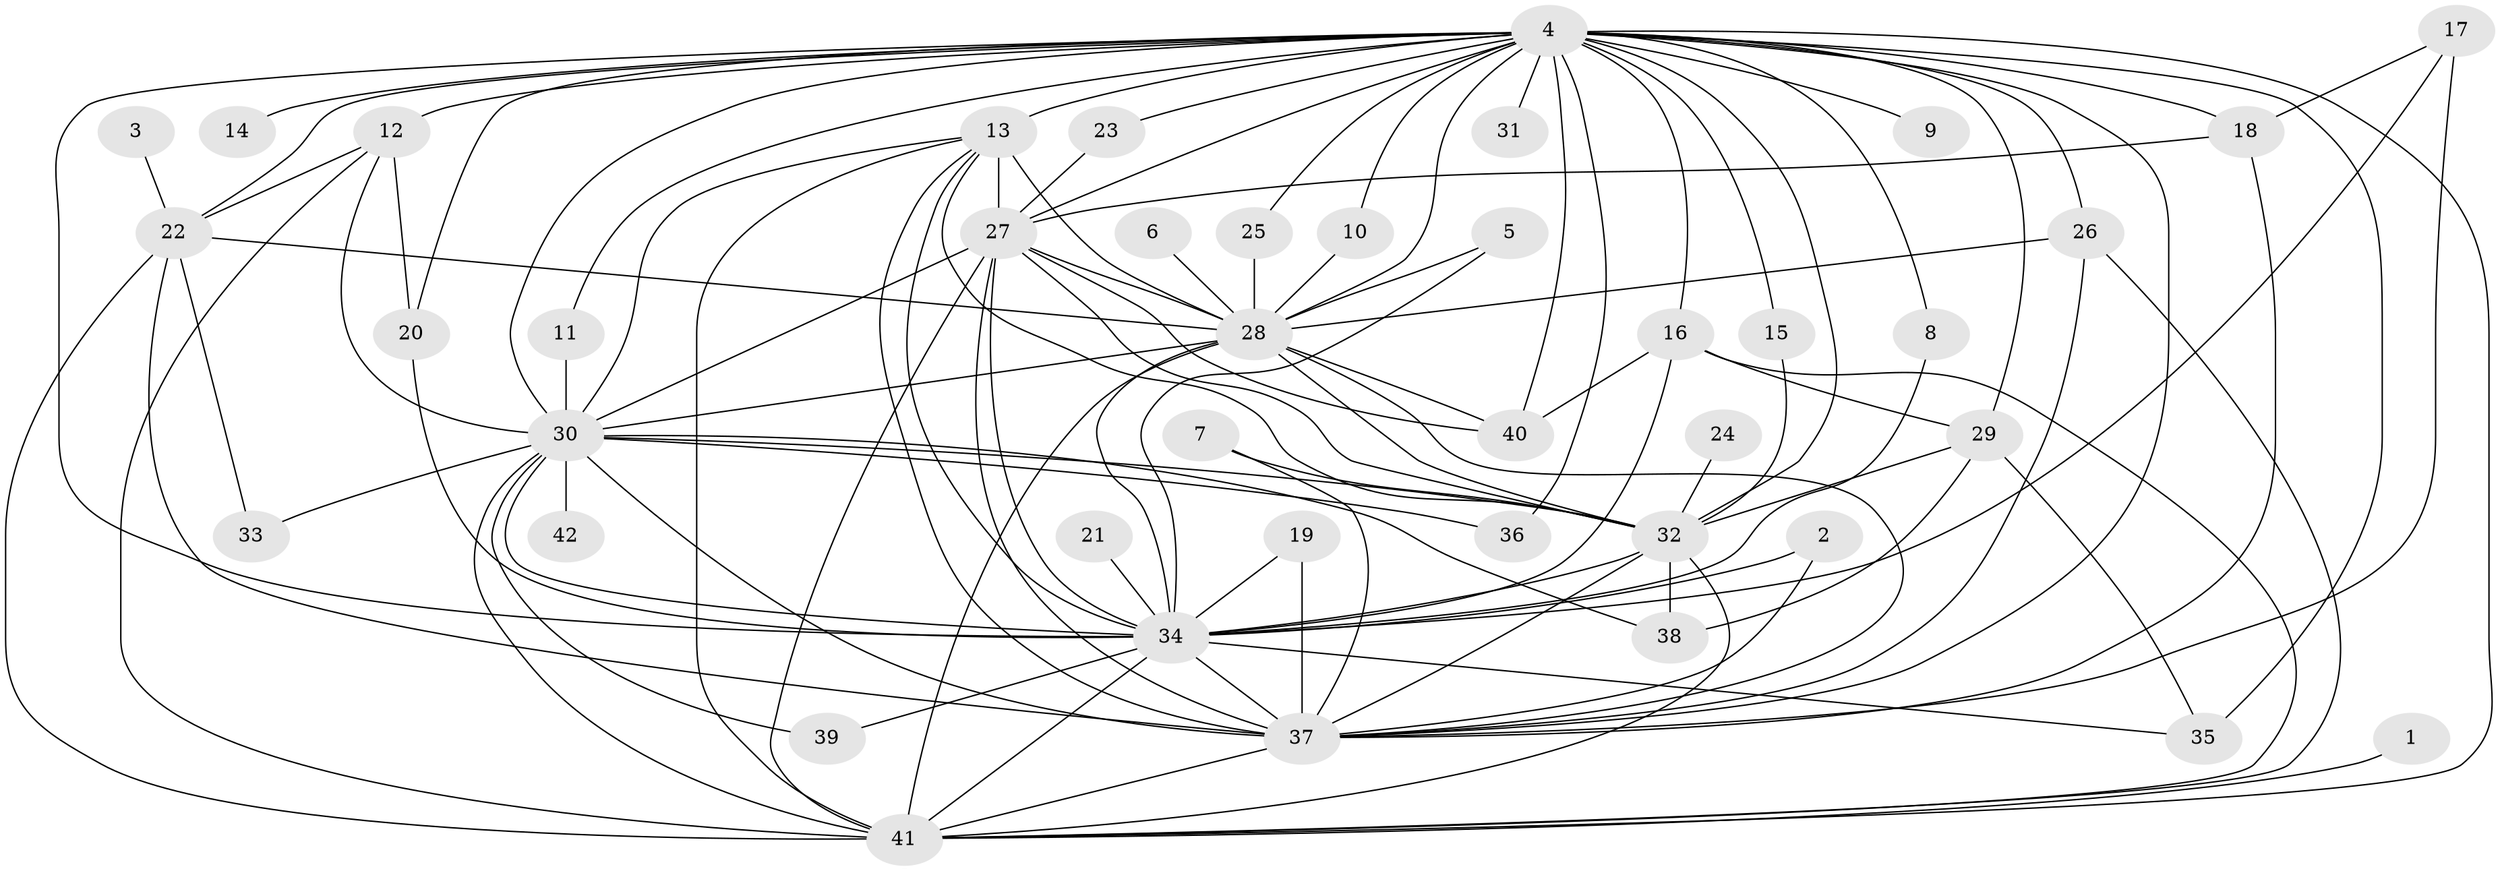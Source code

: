 // original degree distribution, {24: 0.024096385542168676, 23: 0.012048192771084338, 21: 0.024096385542168676, 16: 0.012048192771084338, 11: 0.012048192771084338, 15: 0.012048192771084338, 19: 0.012048192771084338, 18: 0.012048192771084338, 3: 0.21686746987951808, 2: 0.5421686746987951, 4: 0.08433734939759036, 7: 0.012048192771084338, 6: 0.012048192771084338, 5: 0.012048192771084338}
// Generated by graph-tools (version 1.1) at 2025/25/03/09/25 03:25:52]
// undirected, 42 vertices, 108 edges
graph export_dot {
graph [start="1"]
  node [color=gray90,style=filled];
  1;
  2;
  3;
  4;
  5;
  6;
  7;
  8;
  9;
  10;
  11;
  12;
  13;
  14;
  15;
  16;
  17;
  18;
  19;
  20;
  21;
  22;
  23;
  24;
  25;
  26;
  27;
  28;
  29;
  30;
  31;
  32;
  33;
  34;
  35;
  36;
  37;
  38;
  39;
  40;
  41;
  42;
  1 -- 41 [weight=1.0];
  2 -- 34 [weight=1.0];
  2 -- 37 [weight=1.0];
  3 -- 22 [weight=1.0];
  4 -- 8 [weight=1.0];
  4 -- 9 [weight=2.0];
  4 -- 10 [weight=1.0];
  4 -- 11 [weight=1.0];
  4 -- 12 [weight=1.0];
  4 -- 13 [weight=3.0];
  4 -- 14 [weight=1.0];
  4 -- 15 [weight=1.0];
  4 -- 16 [weight=2.0];
  4 -- 18 [weight=1.0];
  4 -- 20 [weight=1.0];
  4 -- 22 [weight=1.0];
  4 -- 23 [weight=1.0];
  4 -- 25 [weight=1.0];
  4 -- 26 [weight=1.0];
  4 -- 27 [weight=3.0];
  4 -- 28 [weight=3.0];
  4 -- 29 [weight=3.0];
  4 -- 30 [weight=2.0];
  4 -- 31 [weight=2.0];
  4 -- 32 [weight=5.0];
  4 -- 34 [weight=2.0];
  4 -- 35 [weight=1.0];
  4 -- 36 [weight=1.0];
  4 -- 37 [weight=2.0];
  4 -- 40 [weight=1.0];
  4 -- 41 [weight=2.0];
  5 -- 28 [weight=1.0];
  5 -- 34 [weight=1.0];
  6 -- 28 [weight=1.0];
  7 -- 32 [weight=1.0];
  7 -- 37 [weight=1.0];
  8 -- 34 [weight=1.0];
  10 -- 28 [weight=1.0];
  11 -- 30 [weight=1.0];
  12 -- 20 [weight=1.0];
  12 -- 22 [weight=1.0];
  12 -- 30 [weight=2.0];
  12 -- 41 [weight=1.0];
  13 -- 27 [weight=1.0];
  13 -- 28 [weight=2.0];
  13 -- 30 [weight=1.0];
  13 -- 32 [weight=1.0];
  13 -- 34 [weight=1.0];
  13 -- 37 [weight=1.0];
  13 -- 41 [weight=1.0];
  15 -- 32 [weight=1.0];
  16 -- 29 [weight=1.0];
  16 -- 34 [weight=2.0];
  16 -- 40 [weight=1.0];
  16 -- 41 [weight=1.0];
  17 -- 18 [weight=1.0];
  17 -- 34 [weight=1.0];
  17 -- 37 [weight=2.0];
  18 -- 27 [weight=1.0];
  18 -- 37 [weight=1.0];
  19 -- 34 [weight=1.0];
  19 -- 37 [weight=1.0];
  20 -- 34 [weight=2.0];
  21 -- 34 [weight=1.0];
  22 -- 28 [weight=2.0];
  22 -- 33 [weight=1.0];
  22 -- 37 [weight=3.0];
  22 -- 41 [weight=1.0];
  23 -- 27 [weight=1.0];
  24 -- 32 [weight=1.0];
  25 -- 28 [weight=1.0];
  26 -- 28 [weight=1.0];
  26 -- 37 [weight=1.0];
  26 -- 41 [weight=1.0];
  27 -- 28 [weight=2.0];
  27 -- 30 [weight=1.0];
  27 -- 32 [weight=1.0];
  27 -- 34 [weight=2.0];
  27 -- 37 [weight=1.0];
  27 -- 40 [weight=1.0];
  27 -- 41 [weight=2.0];
  28 -- 30 [weight=1.0];
  28 -- 32 [weight=1.0];
  28 -- 34 [weight=1.0];
  28 -- 37 [weight=1.0];
  28 -- 40 [weight=1.0];
  28 -- 41 [weight=1.0];
  29 -- 32 [weight=1.0];
  29 -- 35 [weight=1.0];
  29 -- 38 [weight=1.0];
  30 -- 32 [weight=2.0];
  30 -- 33 [weight=1.0];
  30 -- 34 [weight=1.0];
  30 -- 36 [weight=1.0];
  30 -- 37 [weight=2.0];
  30 -- 38 [weight=1.0];
  30 -- 39 [weight=1.0];
  30 -- 41 [weight=3.0];
  30 -- 42 [weight=1.0];
  32 -- 34 [weight=1.0];
  32 -- 37 [weight=1.0];
  32 -- 38 [weight=1.0];
  32 -- 41 [weight=1.0];
  34 -- 35 [weight=1.0];
  34 -- 37 [weight=2.0];
  34 -- 39 [weight=1.0];
  34 -- 41 [weight=1.0];
  37 -- 41 [weight=1.0];
}
